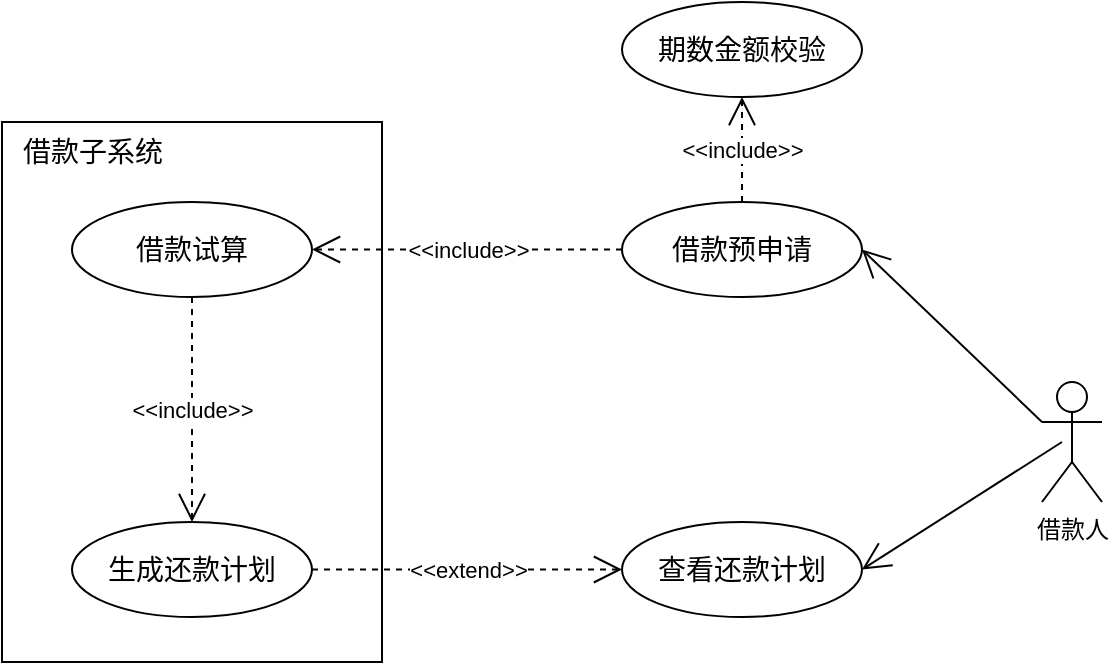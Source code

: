 <mxfile version="22.1.3" type="github">
  <diagram name="第 1 页" id="OdofhoJKY7bxzw-8I2n-">
    <mxGraphModel dx="1173" dy="772" grid="1" gridSize="10" guides="1" tooltips="1" connect="1" arrows="1" fold="1" page="1" pageScale="1" pageWidth="827" pageHeight="1169" math="0" shadow="0">
      <root>
        <mxCell id="0" />
        <mxCell id="1" parent="0" />
        <mxCell id="LdTwp_9h6et6fHKoMwCf-1" value="" style="html=1;whiteSpace=wrap;" parent="1" vertex="1">
          <mxGeometry x="110" y="240" width="190" height="270" as="geometry" />
        </mxCell>
        <mxCell id="LdTwp_9h6et6fHKoMwCf-3" value="&lt;font style=&quot;font-size: 14px;&quot;&gt;借款子系统&lt;/font&gt;" style="text;html=1;align=center;verticalAlign=middle;resizable=0;points=[];autosize=1;strokeColor=none;fillColor=none;" parent="1" vertex="1">
          <mxGeometry x="110" y="240" width="90" height="30" as="geometry" />
        </mxCell>
        <mxCell id="LdTwp_9h6et6fHKoMwCf-4" value="&lt;span style=&quot;font-size: 14px;&quot;&gt;借款试算&lt;/span&gt;" style="ellipse;whiteSpace=wrap;html=1;" parent="1" vertex="1">
          <mxGeometry x="145" y="280" width="120" height="47.5" as="geometry" />
        </mxCell>
        <mxCell id="LdTwp_9h6et6fHKoMwCf-5" value="&lt;span style=&quot;font-size: 14px;&quot;&gt;生成还款计划&lt;/span&gt;" style="ellipse;whiteSpace=wrap;html=1;" parent="1" vertex="1">
          <mxGeometry x="145" y="440" width="120" height="47.5" as="geometry" />
        </mxCell>
        <mxCell id="LdTwp_9h6et6fHKoMwCf-10" value="&lt;span style=&quot;font-size: 14px;&quot;&gt;查看还款计划&lt;/span&gt;" style="ellipse;whiteSpace=wrap;html=1;" parent="1" vertex="1">
          <mxGeometry x="420" y="440" width="120" height="47.5" as="geometry" />
        </mxCell>
        <mxCell id="LdTwp_9h6et6fHKoMwCf-11" value="借款人" style="shape=umlActor;verticalLabelPosition=bottom;verticalAlign=top;html=1;" parent="1" vertex="1">
          <mxGeometry x="630" y="370" width="30" height="60" as="geometry" />
        </mxCell>
        <mxCell id="LdTwp_9h6et6fHKoMwCf-13" value="&lt;span style=&quot;font-size: 14px;&quot;&gt;借款预申请&lt;/span&gt;" style="ellipse;whiteSpace=wrap;html=1;" parent="1" vertex="1">
          <mxGeometry x="420" y="280" width="120" height="47.5" as="geometry" />
        </mxCell>
        <mxCell id="LdTwp_9h6et6fHKoMwCf-17" value="&amp;lt;&amp;lt;include&amp;gt;&amp;gt;" style="endArrow=open;endSize=12;dashed=1;html=1;rounded=0;exitX=0.5;exitY=0;exitDx=0;exitDy=0;" parent="1" source="LdTwp_9h6et6fHKoMwCf-13" target="I3YMyfkmKG_i2JHdKhAR-1" edge="1">
          <mxGeometry width="160" relative="1" as="geometry">
            <mxPoint x="480" y="290" as="sourcePoint" />
            <mxPoint x="480" y="210" as="targetPoint" />
          </mxGeometry>
        </mxCell>
        <mxCell id="RLZ_0ZyspcWT08PIU5pM-1" value="&amp;lt;&amp;lt;include&amp;gt;&amp;gt;" style="endArrow=open;endSize=12;dashed=1;html=1;rounded=0;entryX=1;entryY=0.5;entryDx=0;entryDy=0;exitX=0;exitY=0.5;exitDx=0;exitDy=0;" parent="1" source="LdTwp_9h6et6fHKoMwCf-13" target="LdTwp_9h6et6fHKoMwCf-4" edge="1">
          <mxGeometry width="160" relative="1" as="geometry">
            <mxPoint x="360" y="340" as="sourcePoint" />
            <mxPoint x="360" y="280" as="targetPoint" />
          </mxGeometry>
        </mxCell>
        <mxCell id="I3YMyfkmKG_i2JHdKhAR-1" value="&lt;span style=&quot;font-size: 14px;&quot;&gt;期数金额校验&lt;/span&gt;" style="ellipse;whiteSpace=wrap;html=1;" parent="1" vertex="1">
          <mxGeometry x="420" y="180" width="120" height="47.5" as="geometry" />
        </mxCell>
        <mxCell id="j6prNloPOhKVJjNNVZex-1" value="&amp;lt;&amp;lt;include&amp;gt;&amp;gt;" style="endArrow=open;endSize=12;dashed=1;html=1;rounded=0;entryX=0.5;entryY=0;entryDx=0;entryDy=0;exitX=0.5;exitY=1;exitDx=0;exitDy=0;" edge="1" parent="1" source="LdTwp_9h6et6fHKoMwCf-4" target="LdTwp_9h6et6fHKoMwCf-5">
          <mxGeometry width="160" relative="1" as="geometry">
            <mxPoint x="430" y="314" as="sourcePoint" />
            <mxPoint x="275" y="314" as="targetPoint" />
          </mxGeometry>
        </mxCell>
        <mxCell id="j6prNloPOhKVJjNNVZex-2" value="&amp;lt;&amp;lt;extend&amp;gt;&amp;gt;" style="endArrow=open;endSize=12;dashed=1;html=1;rounded=0;entryX=0;entryY=0.5;entryDx=0;entryDy=0;exitX=1;exitY=0.5;exitDx=0;exitDy=0;" edge="1" parent="1" source="LdTwp_9h6et6fHKoMwCf-5" target="LdTwp_9h6et6fHKoMwCf-10">
          <mxGeometry width="160" relative="1" as="geometry">
            <mxPoint x="420" y="380" as="sourcePoint" />
            <mxPoint x="265" y="380" as="targetPoint" />
          </mxGeometry>
        </mxCell>
        <mxCell id="j6prNloPOhKVJjNNVZex-3" value="" style="endArrow=open;endSize=12;html=1;rounded=0;exitX=0;exitY=0.333;exitDx=0;exitDy=0;exitPerimeter=0;entryX=1;entryY=0.5;entryDx=0;entryDy=0;" edge="1" parent="1" source="LdTwp_9h6et6fHKoMwCf-11" target="LdTwp_9h6et6fHKoMwCf-13">
          <mxGeometry x="0.0" width="160" relative="1" as="geometry">
            <mxPoint x="715" y="360" as="sourcePoint" />
            <mxPoint x="630" y="360" as="targetPoint" />
            <mxPoint as="offset" />
          </mxGeometry>
        </mxCell>
        <mxCell id="j6prNloPOhKVJjNNVZex-4" value="" style="endArrow=open;endSize=12;html=1;rounded=0;exitX=0;exitY=0.333;exitDx=0;exitDy=0;exitPerimeter=0;entryX=1;entryY=0.5;entryDx=0;entryDy=0;" edge="1" parent="1" target="LdTwp_9h6et6fHKoMwCf-10">
          <mxGeometry x="0.0" width="160" relative="1" as="geometry">
            <mxPoint x="640" y="400" as="sourcePoint" />
            <mxPoint x="550" y="314" as="targetPoint" />
            <mxPoint as="offset" />
          </mxGeometry>
        </mxCell>
      </root>
    </mxGraphModel>
  </diagram>
</mxfile>
